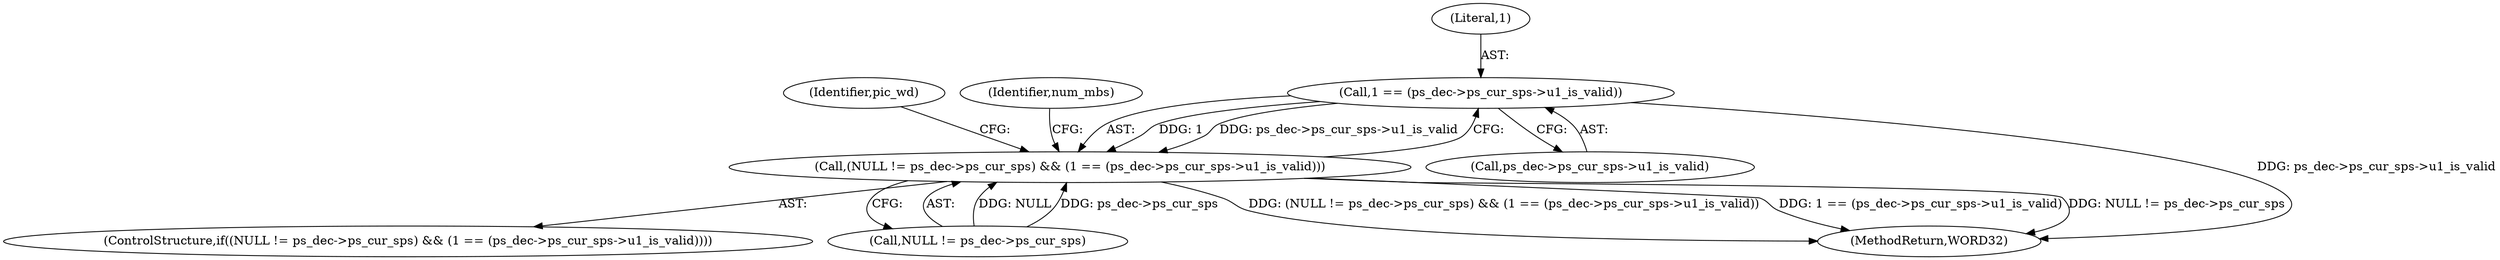 digraph "0_Android_0b23c81c3dd9ec38f7e6806a3955fed1925541a0_3@pointer" {
"1000647" [label="(Call,1 == (ps_dec->ps_cur_sps->u1_is_valid))"];
"1000641" [label="(Call,(NULL != ps_dec->ps_cur_sps) && (1 == (ps_dec->ps_cur_sps->u1_is_valid)))"];
"1000641" [label="(Call,(NULL != ps_dec->ps_cur_sps) && (1 == (ps_dec->ps_cur_sps->u1_is_valid)))"];
"1000649" [label="(Call,ps_dec->ps_cur_sps->u1_is_valid)"];
"1000642" [label="(Call,NULL != ps_dec->ps_cur_sps)"];
"1000647" [label="(Call,1 == (ps_dec->ps_cur_sps->u1_is_valid))"];
"1000656" [label="(Identifier,pic_wd)"];
"1000640" [label="(ControlStructure,if((NULL != ps_dec->ps_cur_sps) && (1 == (ps_dec->ps_cur_sps->u1_is_valid))))"];
"1002159" [label="(MethodReturn,WORD32)"];
"1000648" [label="(Literal,1)"];
"1000666" [label="(Identifier,num_mbs)"];
"1000647" -> "1000641"  [label="AST: "];
"1000647" -> "1000649"  [label="CFG: "];
"1000648" -> "1000647"  [label="AST: "];
"1000649" -> "1000647"  [label="AST: "];
"1000641" -> "1000647"  [label="CFG: "];
"1000647" -> "1002159"  [label="DDG: ps_dec->ps_cur_sps->u1_is_valid"];
"1000647" -> "1000641"  [label="DDG: 1"];
"1000647" -> "1000641"  [label="DDG: ps_dec->ps_cur_sps->u1_is_valid"];
"1000641" -> "1000640"  [label="AST: "];
"1000641" -> "1000642"  [label="CFG: "];
"1000642" -> "1000641"  [label="AST: "];
"1000656" -> "1000641"  [label="CFG: "];
"1000666" -> "1000641"  [label="CFG: "];
"1000641" -> "1002159"  [label="DDG: (NULL != ps_dec->ps_cur_sps) && (1 == (ps_dec->ps_cur_sps->u1_is_valid))"];
"1000641" -> "1002159"  [label="DDG: 1 == (ps_dec->ps_cur_sps->u1_is_valid)"];
"1000641" -> "1002159"  [label="DDG: NULL != ps_dec->ps_cur_sps"];
"1000642" -> "1000641"  [label="DDG: NULL"];
"1000642" -> "1000641"  [label="DDG: ps_dec->ps_cur_sps"];
}
